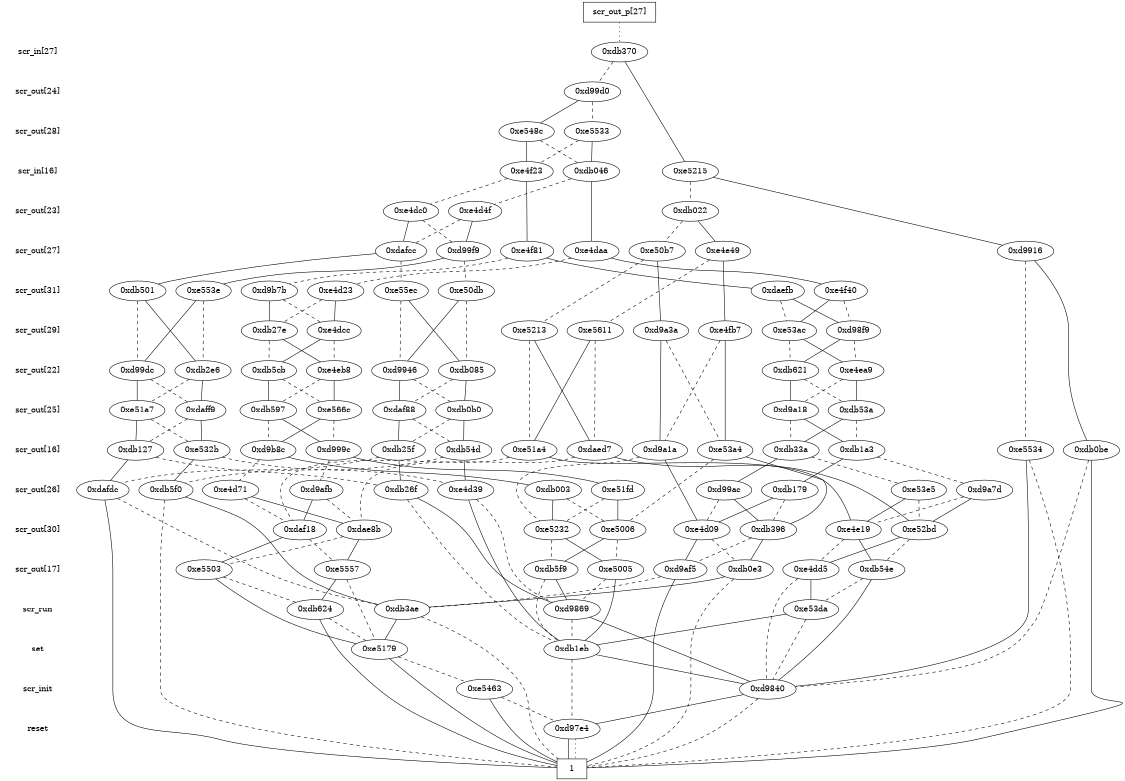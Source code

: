 digraph "DD" {
size = "7.5,10"
center = true;
edge [dir = none];
{ node [shape = plaintext];
  edge [style = invis];
  "CONST NODES" [style = invis];
" scr_in[27] " -> " scr_out[24] " -> " scr_out[28] " -> " scr_in[16] " -> " scr_out[23] " -> " scr_out[27] " -> " scr_out[31] " -> " scr_out[29] " -> " scr_out[22] " -> " scr_out[25] " -> " scr_out[16] " -> " scr_out[26] " -> " scr_out[30] " -> " scr_out[17] " -> " scr_run " -> " set " -> " scr_init " -> " reset " -> "CONST NODES"; 
}
{ rank = same; node [shape = box]; edge [style = invis];
"  scr_out_p[27]  "; }
{ rank = same; " scr_in[27] ";
"0xdb370";
}
{ rank = same; " scr_out[24] ";
"0xd99d0";
}
{ rank = same; " scr_out[28] ";
"0xe548c";
"0xe5533";
}
{ rank = same; " scr_in[16] ";
"0xdb046";
"0xe4f23";
"0xe5215";
}
{ rank = same; " scr_out[23] ";
"0xe4d4f";
"0xe4dc0";
"0xdb022";
}
{ rank = same; " scr_out[27] ";
"0xe4e49";
"0xe4f81";
"0xdafcc";
"0xe4daa";
"0xe50b7";
"0xd99f9";
"0xd9916";
}
{ rank = same; " scr_out[31] ";
"0xdb501";
"0xe55ec";
"0xe4d23";
"0xd9b7b";
"0xe4f40";
"0xe50db";
"0xe553e";
"0xdaefb";
}
{ rank = same; " scr_out[29] ";
"0xdb27e";
"0xe4fb7";
"0xe53ac";
"0xd98f9";
"0xe5213";
"0xe5611";
"0xe4dcc";
"0xd9a3a";
}
{ rank = same; " scr_out[22] ";
"0xdb5cb";
"0xd9946";
"0xdb621";
"0xe4eb8";
"0xd99dc";
"0xdb2e6";
"0xe4ea9";
"0xdb085";
}
{ rank = same; " scr_out[25] ";
"0xdb597";
"0xdaf88";
"0xd9a18";
"0xe51a7";
"0xdb0b0";
"0xe566c";
"0xdb53a";
"0xdaff9";
}
{ rank = same; " scr_out[16] ";
"0xd9b8c";
"0xdb25f";
"0xd9a1a";
"0xdb33a";
"0xe51a4";
"0xdb127";
"0xdb1a3";
"0xdaed7";
"0xe532b";
"0xe5534";
"0xe53a4";
"0xdb0be";
"0xd999c";
"0xdb54d";
}
{ rank = same; " scr_out[26] ";
"0xdafdc";
"0xd9a7d";
"0xdb26f";
"0xdb5f0";
"0xdb179";
"0xd9afb";
"0xdb003";
"0xd99ac";
"0xe53e5";
"0xe4d39";
"0xe51fd";
"0xe4d71";
}
{ rank = same; " scr_out[30] ";
"0xe4e19";
"0xdae8b";
"0xe52bd";
"0xe5006";
"0xdb396";
"0xdaf18";
"0xe4d09";
"0xe5232";
}
{ rank = same; " scr_out[17] ";
"0xe5503";
"0xd9af5";
"0xe4dd5";
"0xdb5f9";
"0xdb0e3";
"0xe5005";
"0xdb54e";
"0xe5557";
}
{ rank = same; " scr_run ";
"0xe53da";
"0xdb3ae";
"0xd9869";
"0xdb624";
}
{ rank = same; " set ";
"0xe5179";
"0xdb1eb";
}
{ rank = same; " scr_init ";
"0xe5463";
"0xd9840";
}
{ rank = same; " reset ";
"0xd97e4";
}
{ rank = same; "CONST NODES";
{ node [shape = box]; "0xd979d";
}
}
"  scr_out_p[27]  " -> "0xdb370" [style = dotted];
"0xdb370" -> "0xe5215";
"0xdb370" -> "0xd99d0" [style = dashed];
"0xd99d0" -> "0xe548c";
"0xd99d0" -> "0xe5533" [style = dashed];
"0xe548c" -> "0xe4f23";
"0xe548c" -> "0xdb046" [style = dashed];
"0xe5533" -> "0xdb046";
"0xe5533" -> "0xe4f23" [style = dashed];
"0xdb046" -> "0xe4daa";
"0xdb046" -> "0xe4d4f" [style = dashed];
"0xe4f23" -> "0xe4f81";
"0xe4f23" -> "0xe4dc0" [style = dashed];
"0xe5215" -> "0xd9916";
"0xe5215" -> "0xdb022" [style = dashed];
"0xe4d4f" -> "0xd99f9";
"0xe4d4f" -> "0xdafcc" [style = dashed];
"0xe4dc0" -> "0xdafcc";
"0xe4dc0" -> "0xd99f9" [style = dashed];
"0xdb022" -> "0xe4e49";
"0xdb022" -> "0xe50b7" [style = dashed];
"0xe4e49" -> "0xe4fb7";
"0xe4e49" -> "0xe5611" [style = dashed];
"0xe4f81" -> "0xdaefb";
"0xe4f81" -> "0xd9b7b" [style = dashed];
"0xdafcc" -> "0xdb501";
"0xdafcc" -> "0xe55ec" [style = dashed];
"0xe4daa" -> "0xe4f40";
"0xe4daa" -> "0xe4d23" [style = dashed];
"0xe50b7" -> "0xd9a3a";
"0xe50b7" -> "0xe5213" [style = dashed];
"0xd99f9" -> "0xe553e";
"0xd99f9" -> "0xe50db" [style = dashed];
"0xd9916" -> "0xdb0be";
"0xd9916" -> "0xe5534" [style = dashed];
"0xdb501" -> "0xdb2e6";
"0xdb501" -> "0xd99dc" [style = dashed];
"0xe55ec" -> "0xdb085";
"0xe55ec" -> "0xd9946" [style = dashed];
"0xe4d23" -> "0xe4dcc";
"0xe4d23" -> "0xdb27e" [style = dashed];
"0xd9b7b" -> "0xdb27e";
"0xd9b7b" -> "0xe4dcc" [style = dashed];
"0xe4f40" -> "0xe53ac";
"0xe4f40" -> "0xd98f9" [style = dashed];
"0xe50db" -> "0xd9946";
"0xe50db" -> "0xdb085" [style = dashed];
"0xe553e" -> "0xd99dc";
"0xe553e" -> "0xdb2e6" [style = dashed];
"0xdaefb" -> "0xd98f9";
"0xdaefb" -> "0xe53ac" [style = dashed];
"0xdb27e" -> "0xe4eb8";
"0xdb27e" -> "0xdb5cb" [style = dashed];
"0xe4fb7" -> "0xe53a4";
"0xe4fb7" -> "0xd9a1a" [style = dashed];
"0xe53ac" -> "0xe4ea9";
"0xe53ac" -> "0xdb621" [style = dashed];
"0xd98f9" -> "0xdb621";
"0xd98f9" -> "0xe4ea9" [style = dashed];
"0xe5213" -> "0xdaed7";
"0xe5213" -> "0xe51a4" [style = dashed];
"0xe5611" -> "0xe51a4";
"0xe5611" -> "0xdaed7" [style = dashed];
"0xe4dcc" -> "0xdb5cb";
"0xe4dcc" -> "0xe4eb8" [style = dashed];
"0xd9a3a" -> "0xd9a1a";
"0xd9a3a" -> "0xe53a4" [style = dashed];
"0xdb5cb" -> "0xdb597";
"0xdb5cb" -> "0xe566c" [style = dashed];
"0xd9946" -> "0xdaf88";
"0xd9946" -> "0xdb0b0" [style = dashed];
"0xdb621" -> "0xd9a18";
"0xdb621" -> "0xdb53a" [style = dashed];
"0xe4eb8" -> "0xe566c";
"0xe4eb8" -> "0xdb597" [style = dashed];
"0xd99dc" -> "0xe51a7";
"0xd99dc" -> "0xdaff9" [style = dashed];
"0xdb2e6" -> "0xdaff9";
"0xdb2e6" -> "0xe51a7" [style = dashed];
"0xe4ea9" -> "0xdb53a";
"0xe4ea9" -> "0xd9a18" [style = dashed];
"0xdb085" -> "0xdb0b0";
"0xdb085" -> "0xdaf88" [style = dashed];
"0xdb597" -> "0xd999c";
"0xdb597" -> "0xd9b8c" [style = dashed];
"0xdaf88" -> "0xdb25f";
"0xdaf88" -> "0xdb54d" [style = dashed];
"0xd9a18" -> "0xdb1a3";
"0xd9a18" -> "0xdb33a" [style = dashed];
"0xe51a7" -> "0xdb127";
"0xe51a7" -> "0xe532b" [style = dashed];
"0xdb0b0" -> "0xdb54d";
"0xdb0b0" -> "0xdb25f" [style = dashed];
"0xe566c" -> "0xd9b8c";
"0xe566c" -> "0xd999c" [style = dashed];
"0xdb53a" -> "0xdb33a";
"0xdb53a" -> "0xdb1a3" [style = dashed];
"0xdaff9" -> "0xe532b";
"0xdaff9" -> "0xdb127" [style = dashed];
"0xd9b8c" -> "0xdb003";
"0xd9b8c" -> "0xe4d71" [style = dashed];
"0xdb25f" -> "0xdb26f";
"0xdb25f" -> "0xdafdc" [style = dashed];
"0xd9a1a" -> "0xe4d09";
"0xd9a1a" -> "0xe5232" [style = dashed];
"0xdb33a" -> "0xd99ac";
"0xdb33a" -> "0xe53e5" [style = dashed];
"0xe51a4" -> "0xe4e19";
"0xe51a4" -> "0xdaf18" [style = dashed];
"0xdb127" -> "0xdafdc";
"0xdb127" -> "0xdb26f" [style = dashed];
"0xdb1a3" -> "0xdb179";
"0xdb1a3" -> "0xd9a7d" [style = dashed];
"0xdaed7" -> "0xe52bd";
"0xdaed7" -> "0xdae8b" [style = dashed];
"0xe532b" -> "0xdb5f0";
"0xe532b" -> "0xe4d39" [style = dashed];
"0xe5534" -> "0xd9840";
"0xe5534" -> "0xd979d" [style = dashed];
"0xe53a4" -> "0xdb396";
"0xe53a4" -> "0xe5006" [style = dashed];
"0xdb0be" -> "0xd979d";
"0xdb0be" -> "0xd9840" [style = dashed];
"0xd999c" -> "0xe51fd";
"0xd999c" -> "0xd9afb" [style = dashed];
"0xdb54d" -> "0xe4d39";
"0xdb54d" -> "0xdb5f0" [style = dashed];
"0xdafdc" -> "0xd979d";
"0xdafdc" -> "0xdb3ae" [style = dashed];
"0xd9a7d" -> "0xe52bd";
"0xd9a7d" -> "0xe4e19" [style = dashed];
"0xdb26f" -> "0xd9869";
"0xdb26f" -> "0xdb1eb" [style = dashed];
"0xdb5f0" -> "0xdb3ae";
"0xdb5f0" -> "0xd979d" [style = dashed];
"0xdb179" -> "0xe4d09";
"0xdb179" -> "0xdb396" [style = dashed];
"0xd9afb" -> "0xdaf18";
"0xd9afb" -> "0xdae8b" [style = dashed];
"0xdb003" -> "0xe5232";
"0xdb003" -> "0xe5006" [style = dashed];
"0xd99ac" -> "0xdb396";
"0xd99ac" -> "0xe4d09" [style = dashed];
"0xe53e5" -> "0xe4e19";
"0xe53e5" -> "0xe52bd" [style = dashed];
"0xe4d39" -> "0xdb1eb";
"0xe4d39" -> "0xd9869" [style = dashed];
"0xe51fd" -> "0xe5006";
"0xe51fd" -> "0xe5232" [style = dashed];
"0xe4d71" -> "0xdae8b";
"0xe4d71" -> "0xdaf18" [style = dashed];
"0xe4e19" -> "0xdb54e";
"0xe4e19" -> "0xe4dd5" [style = dashed];
"0xdae8b" -> "0xe5557";
"0xdae8b" -> "0xe5503" [style = dashed];
"0xe52bd" -> "0xe4dd5";
"0xe52bd" -> "0xdb54e" [style = dashed];
"0xe5006" -> "0xdb5f9";
"0xe5006" -> "0xe5005" [style = dashed];
"0xdb396" -> "0xdb0e3";
"0xdb396" -> "0xd9af5" [style = dashed];
"0xdaf18" -> "0xe5503";
"0xdaf18" -> "0xe5557" [style = dashed];
"0xe4d09" -> "0xd9af5";
"0xe4d09" -> "0xdb0e3" [style = dashed];
"0xe5232" -> "0xe5005";
"0xe5232" -> "0xdb5f9" [style = dashed];
"0xe5503" -> "0xe5179";
"0xe5503" -> "0xdb624" [style = dashed];
"0xd9af5" -> "0xd979d";
"0xd9af5" -> "0xdb3ae" [style = dashed];
"0xe4dd5" -> "0xe53da";
"0xe4dd5" -> "0xd9840" [style = dashed];
"0xdb5f9" -> "0xd9869";
"0xdb5f9" -> "0xdb1eb" [style = dashed];
"0xdb0e3" -> "0xdb3ae";
"0xdb0e3" -> "0xd979d" [style = dashed];
"0xe5005" -> "0xdb1eb";
"0xe5005" -> "0xd9869" [style = dashed];
"0xdb54e" -> "0xd9840";
"0xdb54e" -> "0xe53da" [style = dashed];
"0xe5557" -> "0xdb624";
"0xe5557" -> "0xe5179" [style = dashed];
"0xe53da" -> "0xdb1eb";
"0xe53da" -> "0xd9840" [style = dashed];
"0xdb3ae" -> "0xe5179";
"0xdb3ae" -> "0xd979d" [style = dashed];
"0xd9869" -> "0xd9840";
"0xd9869" -> "0xdb1eb" [style = dashed];
"0xdb624" -> "0xd979d";
"0xdb624" -> "0xe5179" [style = dashed];
"0xe5179" -> "0xd979d";
"0xe5179" -> "0xe5463" [style = dashed];
"0xdb1eb" -> "0xd9840";
"0xdb1eb" -> "0xd97e4" [style = dashed];
"0xe5463" -> "0xd979d";
"0xe5463" -> "0xd97e4" [style = dashed];
"0xd9840" -> "0xd97e4";
"0xd9840" -> "0xd979d" [style = dashed];
"0xd97e4" -> "0xd979d";
"0xd97e4" -> "0xd979d" [style = dotted];
"0xd979d" [label = "1"];
}
